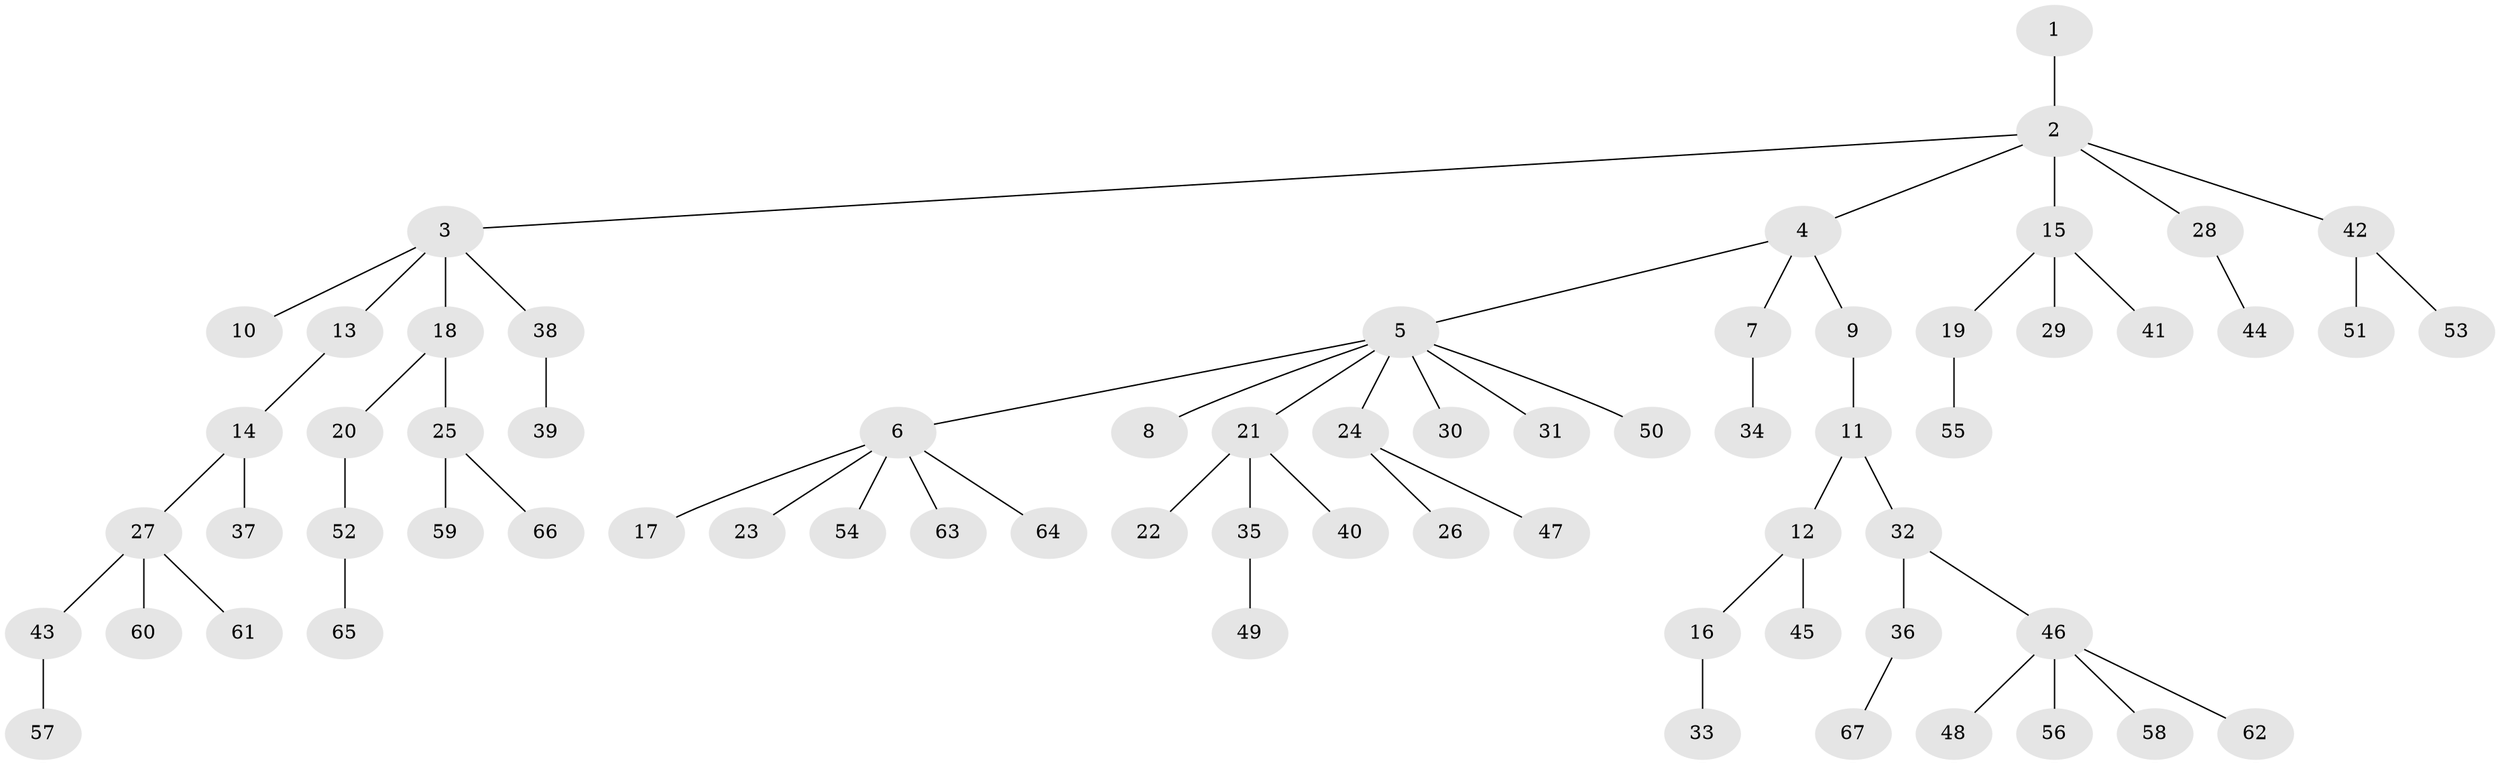 // coarse degree distribution, {5: 0.029411764705882353, 4: 0.08823529411764706, 2: 0.20588235294117646, 1: 0.5, 3: 0.17647058823529413}
// Generated by graph-tools (version 1.1) at 2025/51/03/04/25 22:51:49]
// undirected, 67 vertices, 66 edges
graph export_dot {
  node [color=gray90,style=filled];
  1;
  2;
  3;
  4;
  5;
  6;
  7;
  8;
  9;
  10;
  11;
  12;
  13;
  14;
  15;
  16;
  17;
  18;
  19;
  20;
  21;
  22;
  23;
  24;
  25;
  26;
  27;
  28;
  29;
  30;
  31;
  32;
  33;
  34;
  35;
  36;
  37;
  38;
  39;
  40;
  41;
  42;
  43;
  44;
  45;
  46;
  47;
  48;
  49;
  50;
  51;
  52;
  53;
  54;
  55;
  56;
  57;
  58;
  59;
  60;
  61;
  62;
  63;
  64;
  65;
  66;
  67;
  1 -- 2;
  2 -- 3;
  2 -- 4;
  2 -- 15;
  2 -- 28;
  2 -- 42;
  3 -- 10;
  3 -- 13;
  3 -- 18;
  3 -- 38;
  4 -- 5;
  4 -- 7;
  4 -- 9;
  5 -- 6;
  5 -- 8;
  5 -- 21;
  5 -- 24;
  5 -- 30;
  5 -- 31;
  5 -- 50;
  6 -- 17;
  6 -- 23;
  6 -- 54;
  6 -- 63;
  6 -- 64;
  7 -- 34;
  9 -- 11;
  11 -- 12;
  11 -- 32;
  12 -- 16;
  12 -- 45;
  13 -- 14;
  14 -- 27;
  14 -- 37;
  15 -- 19;
  15 -- 29;
  15 -- 41;
  16 -- 33;
  18 -- 20;
  18 -- 25;
  19 -- 55;
  20 -- 52;
  21 -- 22;
  21 -- 35;
  21 -- 40;
  24 -- 26;
  24 -- 47;
  25 -- 59;
  25 -- 66;
  27 -- 43;
  27 -- 60;
  27 -- 61;
  28 -- 44;
  32 -- 36;
  32 -- 46;
  35 -- 49;
  36 -- 67;
  38 -- 39;
  42 -- 51;
  42 -- 53;
  43 -- 57;
  46 -- 48;
  46 -- 56;
  46 -- 58;
  46 -- 62;
  52 -- 65;
}
